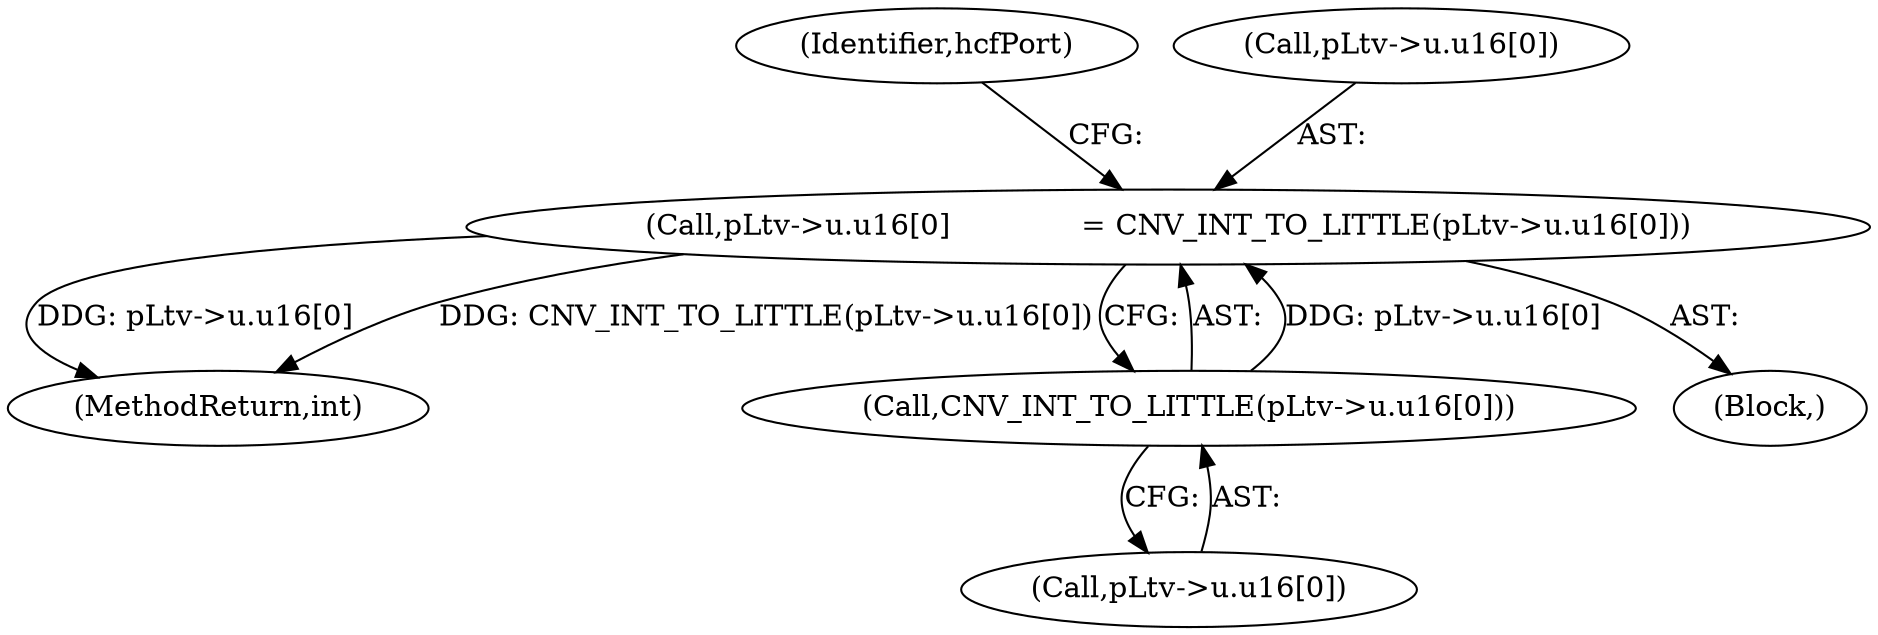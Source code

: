 digraph "0_linux_b5e2f339865fb443107e5b10603e53bbc92dc054_0@array" {
"1001824" [label="(Call,pLtv->u.u16[0]              = CNV_INT_TO_LITTLE(pLtv->u.u16[0]))"];
"1001832" [label="(Call,CNV_INT_TO_LITTLE(pLtv->u.u16[0]))"];
"1001833" [label="(Call,pLtv->u.u16[0])"];
"1002520" [label="(MethodReturn,int)"];
"1001832" [label="(Call,CNV_INT_TO_LITTLE(pLtv->u.u16[0]))"];
"1001841" [label="(Identifier,hcfPort)"];
"1000412" [label="(Block,)"];
"1001824" [label="(Call,pLtv->u.u16[0]              = CNV_INT_TO_LITTLE(pLtv->u.u16[0]))"];
"1001825" [label="(Call,pLtv->u.u16[0])"];
"1001824" -> "1000412"  [label="AST: "];
"1001824" -> "1001832"  [label="CFG: "];
"1001825" -> "1001824"  [label="AST: "];
"1001832" -> "1001824"  [label="AST: "];
"1001841" -> "1001824"  [label="CFG: "];
"1001824" -> "1002520"  [label="DDG: pLtv->u.u16[0]"];
"1001824" -> "1002520"  [label="DDG: CNV_INT_TO_LITTLE(pLtv->u.u16[0])"];
"1001832" -> "1001824"  [label="DDG: pLtv->u.u16[0]"];
"1001832" -> "1001833"  [label="CFG: "];
"1001833" -> "1001832"  [label="AST: "];
}
